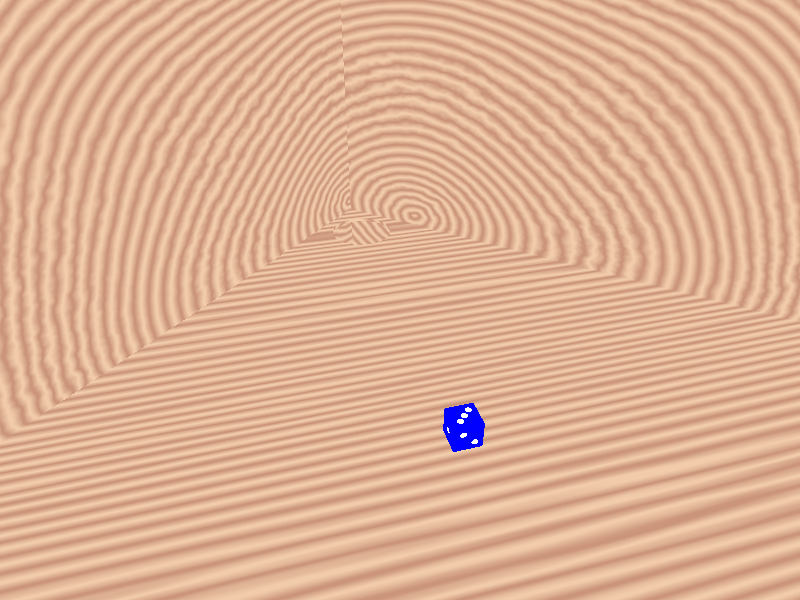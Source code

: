 #include "colors.inc"
#include "woods.inc"        
        
#declare die = 
        difference{
                superellipsoid{
                        .1
                        pigment{rgbt<0,0,1,.2>}
                        interior{
                                fade_distance .5
                                fade_power 2
                                fade_color <0,0,1>
                        }        
                        finish{
                                phong 1
                                reflection .1
                        }        
                }
                union{
                        //Side with 1
                        sphere{<0,0,-1.2>,.3}
                        //Side with 6
                        sphere{<.4,.5,1.2>,.3}
                        sphere{<.4,0,1.2>,.3}
                        sphere{<.4,-.5,1.2>,.3}
                        sphere{<-.4,.5,1.2>,.3}
                        sphere{<-.4,0,1.2>,.3}
                        sphere{<-.4,-.5,1.2>,.3}
                        //Side with 3
                        sphere{<0,1.2,0>,.3}
                        sphere{<-.4,1.2,.4>,.3}
                        sphere{<.4,1.2,-.4>,.3}
                        //Side with 4
                        sphere{<-.4,-1.2,-.4>,.3}
                        sphere{<.4,-1.2,-.4>,.3}
                        sphere{<-.4,-1.2,.4>,.3}
                        sphere{<.4,-1.2,.4>,.3}
                        //Side with 2
                        sphere{<1.2,-.4,.4>,.3}
                        sphere{<1.2,.4,-.4>,.3}
                        //Side with 5
                        sphere{<-1.2,0,0>,.3}
                        sphere{<-1.2,.4,.4>,.3}
                        sphere{<-1.2,.4,-.4>,.3}
                        sphere{<-1.2,-.4,.4>,.3}
                        sphere{<-1.2,-.4,-.4>,.3}
                        
                        pigment{color White}
                        normal{ bumps 1 scale .05}
                }        
        }      

camera{
        location <10,5,-2>*((-9/2)*clock+(11/2))
        #if (clock>0)
                look_at <(-30*clock+30)/2,30*clock*(1-clock)/2,0>
        #else
                look_at <(-30*clock+30)/2,45*pow(clock,2)/2,0>
        #end        
}

light_source{
        <50,100,0>
        color White
        area_light 5*x,5*z,5,5
}
 
object{
        die
        rotate <1,2,3>*clock*180
        translate <30,0,0>
        #if (clock>0)
                translate <-30*clock,30*clock*(1-clock),0>
        #else
                translate <-30*clock,45*pow(clock,2),0>
        #end                
}

plane{<1,0,-1>,-4 texture{T_Wood1 scale 20}}

plane{<1,0,1>,-4 texture{T_Wood1 scale 20 rotate y*90}}                

union{
        plane{y,-1}
        plane{y,-1.3}
        cylinder{
                <0,-1,0>
                <0,-1.3,0>
                3
                open
        }        
        clipped_by{
                cylinder{
                        <0,-.9,0>
                        <0,-1.4,0>
                        3
                        inverse
                }
        }                
        texture{T_Wood1 scale 20}
}                                                                       
